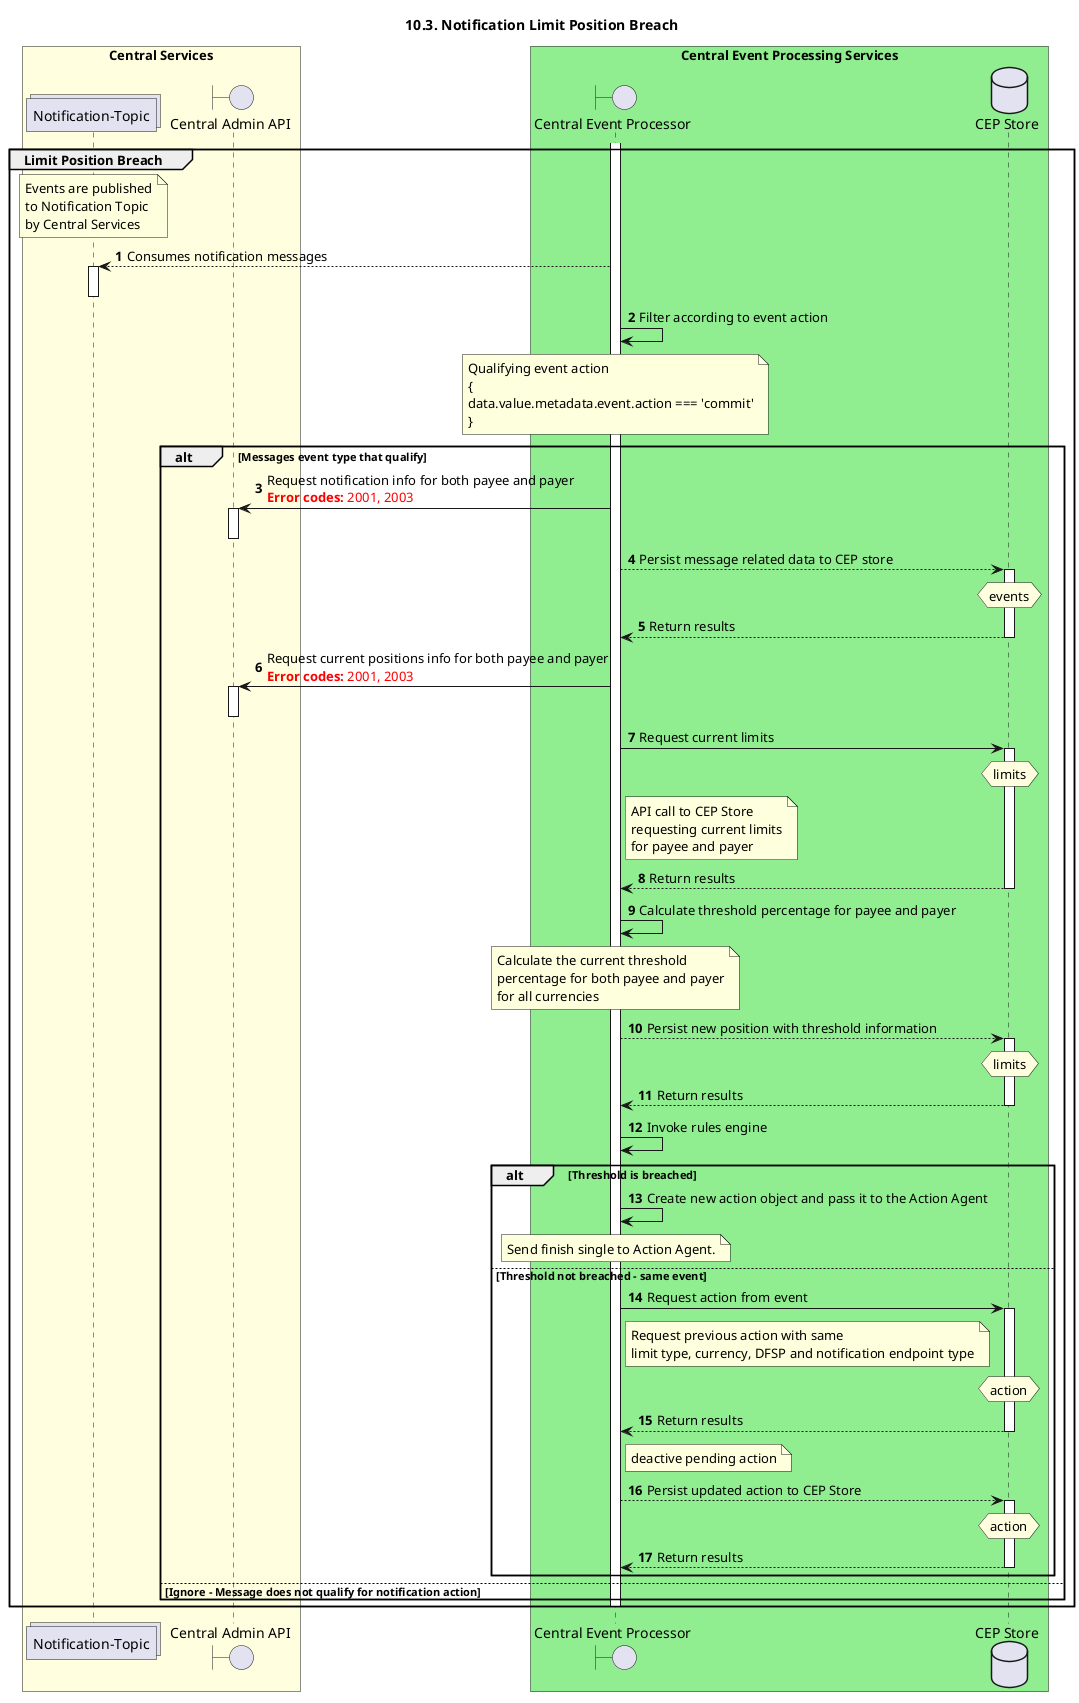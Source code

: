 @startuml
' declate title
title 10.3. Notification Limit Position Breach
autonumber

' declare actors
collections "Notification-Topic" as TOPIC_NOTIFY
boundary "Central Admin API" as CLAPI
boundary "Central Event Processor" as CEP
database "CEP Store" as DB

box "Central Services" #LightYellow
participant TOPIC_NOTIFY
participant CLAPI
end box
box "Central Event Processing Services" #LightGreen
participant CEP
participant DB
end box

' start flow
Group Limit Position Breach
    activate CEP
    note over TOPIC_NOTIFY
        Events are published
        to Notification Topic
        by Central Services
    end note
    TOPIC_NOTIFY <-- CEP: Consumes notification messages
    activate TOPIC_NOTIFY
    deactivate TOPIC_NOTIFY
    CEP -> CEP: Filter according to event action
    note over CEP
        Qualifying event action
        {
        data.value.metadata.event.action === 'commit'
        }
    end note

    alt Messages event type that qualify
        CLAPI <- CEP: Request notification info for both payee and payer\n<color #FF0000><b>Error codes:</b> 2001, 2003 </color>
        activate CLAPI
        deactivate CLAPI
        CEP --> DB: Persist message related data to CEP store
        activate DB
        hnote over DB #LightYellow
            events
        end hnote
        CEP <-- DB: Return results
        deactivate DB
        CLAPI <- CEP: Request current positions info for both payee and payer\n<color #FF0000><b>Error codes:</b> 2001, 2003 </color>
        activate CLAPI
        deactivate CLAPI
        CEP -> DB: Request current limits
        activate DB
        hnote over DB #LightYellow
            limits
        end hnote
        note right of CEP
            API call to CEP Store
            requesting current limits
            for payee and payer
        end note
        CEP <-- DB: Return results
        deactivate DB
        CEP -> CEP: Calculate threshold percentage for payee and payer
        note over of CEP
            Calculate the current threshold
            percentage for both payee and payer
            for all currencies
        end note
        CEP --> DB: Persist new position with threshold information
        activate DB
        hnote over DB #LightYellow
            limits
        end hnote
        CEP <-- DB: Return results
        deactivate DB
        CEP -> CEP: Invoke rules engine

        alt Threshold is breached
            CEP -> CEP: Create new action object and pass it to the Action Agent
            note over of CEP
                Send finish single to Action Agent.
            end note
        else Threshold not breached - same event
            CEP -> DB: Request action from event
            note right of CEP
                Request previous action with same
                limit type, currency, DFSP and notification endpoint type
            end note
            activate DB
        hnote over DB #LightYellow
            action
        end hnote
        CEP <-- DB: Return results
        deactivate DB
        note right of CEP
            deactive pending action
        end note
        CEP --> DB: Persist updated action to CEP Store
        activate DB
        hnote over DB #LightYellow
            action
        end hnote
        CEP <-- DB: Return results
        deactivate DB
        end
    else Ignore - Message does not qualify for notification action
    end
    deactivate CEP
end
@enduml
